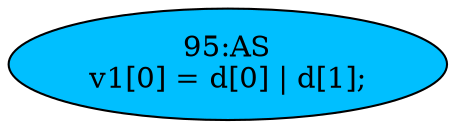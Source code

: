 strict digraph "" {
	node [label="\N"];
	"95:AS"	 [ast="<pyverilog.vparser.ast.Assign object at 0x7fee2312a790>",
		def_var="['v1']",
		fillcolor=deepskyblue,
		label="95:AS
v1[0] = d[0] | d[1];",
		statements="[]",
		style=filled,
		typ=Assign,
		use_var="['d', 'd']"];
}
